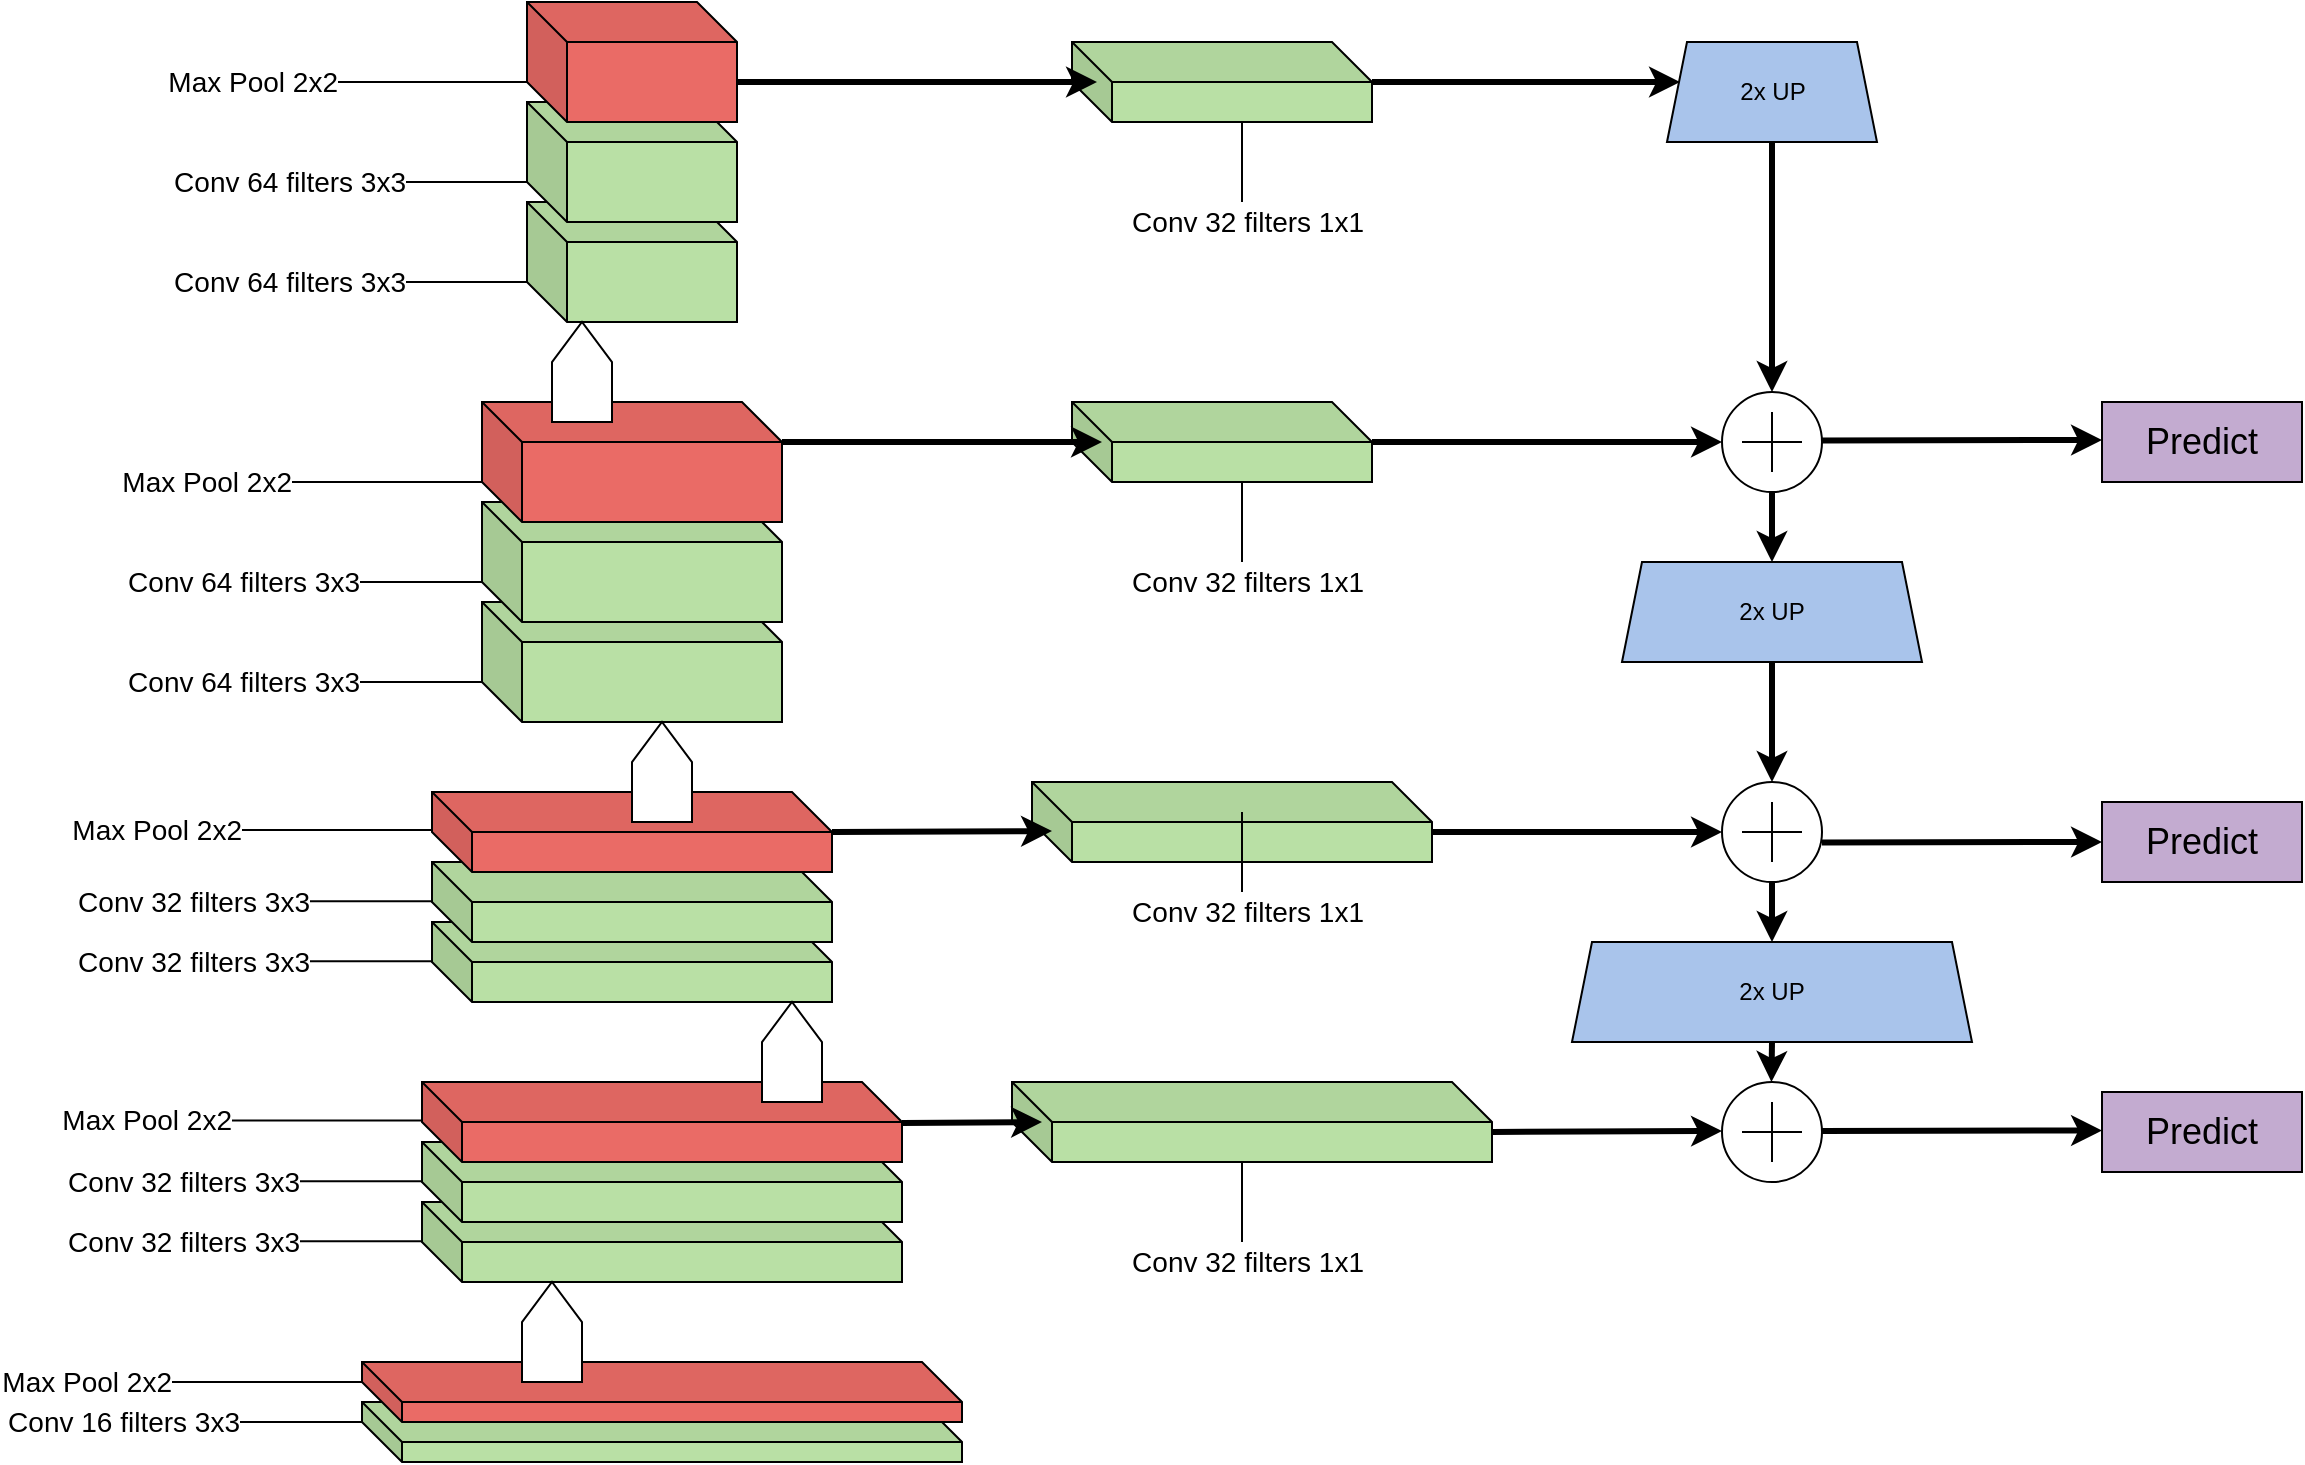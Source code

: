 <mxfile version="26.2.10">
  <diagram name="Page-1" id="cgG1jrs2fXxD-Q7CsUya">
    <mxGraphModel dx="2012" dy="1338" grid="1" gridSize="10" guides="1" tooltips="1" connect="1" arrows="1" fold="1" page="1" pageScale="1" pageWidth="850" pageHeight="1100" math="0" shadow="0">
      <root>
        <mxCell id="0" />
        <mxCell id="1" parent="0" />
        <mxCell id="2AT0uN6-z3SFojKmP_YD-1" value="" style="shape=cube;whiteSpace=wrap;html=1;boundedLbl=1;backgroundOutline=1;darkOpacity=0.05;darkOpacity2=0.1;fillColor=#B9E0A5;" vertex="1" parent="1">
          <mxGeometry x="240" y="860" width="300" height="30" as="geometry" />
        </mxCell>
        <mxCell id="2AT0uN6-z3SFojKmP_YD-3" value="" style="shape=cube;whiteSpace=wrap;html=1;boundedLbl=1;backgroundOutline=1;darkOpacity=0.05;darkOpacity2=0.1;fillColor=#B9E0A5;" vertex="1" parent="1">
          <mxGeometry x="270" y="760" width="240" height="40" as="geometry" />
        </mxCell>
        <mxCell id="2AT0uN6-z3SFojKmP_YD-4" value="" style="shape=cube;whiteSpace=wrap;html=1;boundedLbl=1;backgroundOutline=1;darkOpacity=0.05;darkOpacity2=0.1;fillColor=#EA6B66;" vertex="1" parent="1">
          <mxGeometry x="240" y="840" width="300" height="30" as="geometry" />
        </mxCell>
        <mxCell id="2AT0uN6-z3SFojKmP_YD-5" value="" style="shape=cube;whiteSpace=wrap;html=1;boundedLbl=1;backgroundOutline=1;darkOpacity=0.05;darkOpacity2=0.1;fillColor=#B9E0A5;" vertex="1" parent="1">
          <mxGeometry x="270" y="730" width="240" height="40" as="geometry" />
        </mxCell>
        <mxCell id="2AT0uN6-z3SFojKmP_YD-6" value="" style="shape=cube;whiteSpace=wrap;html=1;boundedLbl=1;backgroundOutline=1;darkOpacity=0.05;darkOpacity2=0.1;fillColor=#EA6B66;" vertex="1" parent="1">
          <mxGeometry x="270" y="700" width="240" height="40" as="geometry" />
        </mxCell>
        <mxCell id="2AT0uN6-z3SFojKmP_YD-7" value="" style="shape=cube;whiteSpace=wrap;html=1;boundedLbl=1;backgroundOutline=1;darkOpacity=0.05;darkOpacity2=0.1;fillColor=#B9E0A5;" vertex="1" parent="1">
          <mxGeometry x="275" y="620" width="200" height="40" as="geometry" />
        </mxCell>
        <mxCell id="2AT0uN6-z3SFojKmP_YD-8" value="" style="shape=cube;whiteSpace=wrap;html=1;boundedLbl=1;backgroundOutline=1;darkOpacity=0.05;darkOpacity2=0.1;fillColor=#B9E0A5;" vertex="1" parent="1">
          <mxGeometry x="275" y="590" width="200" height="40" as="geometry" />
        </mxCell>
        <mxCell id="2AT0uN6-z3SFojKmP_YD-10" value="" style="shape=cube;whiteSpace=wrap;html=1;boundedLbl=1;backgroundOutline=1;darkOpacity=0.05;darkOpacity2=0.1;fillColor=#B9E0A5;" vertex="1" parent="1">
          <mxGeometry x="300" y="460" width="150" height="60" as="geometry" />
        </mxCell>
        <mxCell id="2AT0uN6-z3SFojKmP_YD-11" value="" style="shape=cube;whiteSpace=wrap;html=1;boundedLbl=1;backgroundOutline=1;darkOpacity=0.05;darkOpacity2=0.1;fillColor=#B9E0A5;" vertex="1" parent="1">
          <mxGeometry x="300" y="410" width="150" height="60" as="geometry" />
        </mxCell>
        <mxCell id="2AT0uN6-z3SFojKmP_YD-12" value="" style="shape=cube;whiteSpace=wrap;html=1;boundedLbl=1;backgroundOutline=1;darkOpacity=0.05;darkOpacity2=0.1;fillColor=#EA6B66;" vertex="1" parent="1">
          <mxGeometry x="300" y="360" width="150" height="60" as="geometry" />
        </mxCell>
        <mxCell id="2AT0uN6-z3SFojKmP_YD-13" value="" style="shape=cube;whiteSpace=wrap;html=1;boundedLbl=1;backgroundOutline=1;darkOpacity=0.05;darkOpacity2=0.1;fillColor=#B9E0A5;" vertex="1" parent="1">
          <mxGeometry x="322.5" y="260" width="105" height="60" as="geometry" />
        </mxCell>
        <mxCell id="2AT0uN6-z3SFojKmP_YD-14" value="" style="shape=cube;whiteSpace=wrap;html=1;boundedLbl=1;backgroundOutline=1;darkOpacity=0.05;darkOpacity2=0.1;fillColor=#B9E0A5;" vertex="1" parent="1">
          <mxGeometry x="322.5" y="210" width="105" height="60" as="geometry" />
        </mxCell>
        <mxCell id="2AT0uN6-z3SFojKmP_YD-16" value="" style="html=1;shadow=0;dashed=0;align=center;verticalAlign=middle;shape=mxgraph.arrows2.arrow;dy=0;dx=20.05;direction=north;notch=0;" vertex="1" parent="1">
          <mxGeometry x="440" y="660" width="30" height="50" as="geometry" />
        </mxCell>
        <mxCell id="2AT0uN6-z3SFojKmP_YD-17" value="" style="html=1;shadow=0;dashed=0;align=center;verticalAlign=middle;shape=mxgraph.arrows2.arrow;dy=0;dx=20.05;direction=north;notch=0;" vertex="1" parent="1">
          <mxGeometry x="320" y="800" width="30" height="50" as="geometry" />
        </mxCell>
        <mxCell id="2AT0uN6-z3SFojKmP_YD-18" value="" style="html=1;shadow=0;dashed=0;align=center;verticalAlign=middle;shape=mxgraph.arrows2.arrow;dy=0;dx=20.05;direction=north;notch=0;" vertex="1" parent="1">
          <mxGeometry x="335" y="320" width="30" height="50" as="geometry" />
        </mxCell>
        <mxCell id="2AT0uN6-z3SFojKmP_YD-19" value="" style="shape=cube;whiteSpace=wrap;html=1;boundedLbl=1;backgroundOutline=1;darkOpacity=0.05;darkOpacity2=0.1;fillColor=#B9E0A5;" vertex="1" parent="1">
          <mxGeometry x="565" y="700" width="240" height="40" as="geometry" />
        </mxCell>
        <mxCell id="2AT0uN6-z3SFojKmP_YD-20" value="" style="shape=cube;whiteSpace=wrap;html=1;boundedLbl=1;backgroundOutline=1;darkOpacity=0.05;darkOpacity2=0.1;fillColor=#B9E0A5;" vertex="1" parent="1">
          <mxGeometry x="575" y="550" width="200" height="40" as="geometry" />
        </mxCell>
        <mxCell id="2AT0uN6-z3SFojKmP_YD-21" value="" style="shape=cube;whiteSpace=wrap;html=1;boundedLbl=1;backgroundOutline=1;darkOpacity=0.05;darkOpacity2=0.1;fillColor=#B9E0A5;" vertex="1" parent="1">
          <mxGeometry x="595" y="360" width="150" height="40" as="geometry" />
        </mxCell>
        <mxCell id="2AT0uN6-z3SFojKmP_YD-22" value="" style="endArrow=classic;html=1;rounded=0;strokeWidth=3;exitX=0;exitY=0;exitDx=150;exitDy=20;exitPerimeter=0;entryX=0.1;entryY=0.5;entryDx=0;entryDy=0;entryPerimeter=0;" edge="1" parent="1" source="2AT0uN6-z3SFojKmP_YD-12" target="2AT0uN6-z3SFojKmP_YD-21">
          <mxGeometry width="50" height="50" relative="1" as="geometry">
            <mxPoint x="450" y="460" as="sourcePoint" />
            <mxPoint x="610" y="460" as="targetPoint" />
          </mxGeometry>
        </mxCell>
        <mxCell id="2AT0uN6-z3SFojKmP_YD-23" value="" style="endArrow=classic;html=1;rounded=0;strokeWidth=3;exitX=0;exitY=0;exitDx=200;exitDy=20;exitPerimeter=0;" edge="1" parent="1" source="2AT0uN6-z3SFojKmP_YD-50">
          <mxGeometry width="50" height="50" relative="1" as="geometry">
            <mxPoint x="485" y="574.52" as="sourcePoint" />
            <mxPoint x="585" y="574.52" as="targetPoint" />
          </mxGeometry>
        </mxCell>
        <mxCell id="2AT0uN6-z3SFojKmP_YD-24" value="" style="endArrow=classic;html=1;rounded=0;strokeWidth=3;exitX=0;exitY=0;exitDx=240;exitDy=20;exitPerimeter=0;" edge="1" parent="1">
          <mxGeometry width="50" height="50" relative="1" as="geometry">
            <mxPoint x="510" y="720.48" as="sourcePoint" />
            <mxPoint x="580" y="720" as="targetPoint" />
          </mxGeometry>
        </mxCell>
        <mxCell id="2AT0uN6-z3SFojKmP_YD-25" value="2x UP" style="shape=trapezoid;perimeter=trapezoidPerimeter;whiteSpace=wrap;html=1;fixedSize=1;fillColor=#A9C4EB;size=10;" vertex="1" parent="1">
          <mxGeometry x="892.5" y="180" width="105" height="50" as="geometry" />
        </mxCell>
        <mxCell id="2AT0uN6-z3SFojKmP_YD-26" value="2x UP" style="shape=trapezoid;perimeter=trapezoidPerimeter;whiteSpace=wrap;html=1;fixedSize=1;fillColor=#A9C4EB;size=10;" vertex="1" parent="1">
          <mxGeometry x="870" y="440" width="150" height="50" as="geometry" />
        </mxCell>
        <mxCell id="2AT0uN6-z3SFojKmP_YD-27" value="2x UP" style="shape=trapezoid;perimeter=trapezoidPerimeter;whiteSpace=wrap;html=1;fixedSize=1;fillColor=#A9C4EB;size=10;" vertex="1" parent="1">
          <mxGeometry x="845" y="630" width="200" height="50" as="geometry" />
        </mxCell>
        <mxCell id="2AT0uN6-z3SFojKmP_YD-28" value="" style="endArrow=classic;html=1;rounded=0;strokeWidth=3;exitX=0.5;exitY=1;exitDx=0;exitDy=0;entryX=0.5;entryY=0;entryDx=0;entryDy=0;entryPerimeter=0;" edge="1" parent="1" source="2AT0uN6-z3SFojKmP_YD-25" target="2AT0uN6-z3SFojKmP_YD-36">
          <mxGeometry width="50" height="50" relative="1" as="geometry">
            <mxPoint x="460" y="360" as="sourcePoint" />
            <mxPoint x="945" y="350" as="targetPoint" />
          </mxGeometry>
        </mxCell>
        <mxCell id="2AT0uN6-z3SFojKmP_YD-29" value="" style="endArrow=classic;html=1;rounded=0;strokeWidth=3;entryX=0.5;entryY=0;entryDx=0;entryDy=0;exitX=0.5;exitY=1;exitDx=0;exitDy=0;exitPerimeter=0;" edge="1" parent="1" source="2AT0uN6-z3SFojKmP_YD-36" target="2AT0uN6-z3SFojKmP_YD-26">
          <mxGeometry width="50" height="50" relative="1" as="geometry">
            <mxPoint x="945" y="380" as="sourcePoint" />
            <mxPoint x="955" y="367.5" as="targetPoint" />
          </mxGeometry>
        </mxCell>
        <mxCell id="2AT0uN6-z3SFojKmP_YD-30" value="" style="endArrow=classic;html=1;rounded=0;strokeWidth=3;exitX=0.5;exitY=1;exitDx=0;exitDy=0;entryX=0.5;entryY=0;entryDx=0;entryDy=0;entryPerimeter=0;" edge="1" parent="1" source="2AT0uN6-z3SFojKmP_YD-26" target="2AT0uN6-z3SFojKmP_YD-37">
          <mxGeometry width="50" height="50" relative="1" as="geometry">
            <mxPoint x="955" y="390" as="sourcePoint" />
            <mxPoint x="945" y="520" as="targetPoint" />
          </mxGeometry>
        </mxCell>
        <mxCell id="2AT0uN6-z3SFojKmP_YD-31" value="" style="endArrow=classic;html=1;rounded=0;strokeWidth=3;entryX=0.5;entryY=0;entryDx=0;entryDy=0;exitX=0.5;exitY=1;exitDx=0;exitDy=0;exitPerimeter=0;" edge="1" parent="1" source="2AT0uN6-z3SFojKmP_YD-37" target="2AT0uN6-z3SFojKmP_YD-27">
          <mxGeometry width="50" height="50" relative="1" as="geometry">
            <mxPoint x="945" y="580" as="sourcePoint" />
            <mxPoint x="955" y="530" as="targetPoint" />
          </mxGeometry>
        </mxCell>
        <mxCell id="2AT0uN6-z3SFojKmP_YD-32" value="" style="endArrow=classic;html=1;rounded=0;strokeWidth=3;entryX=0.5;entryY=0;entryDx=0;entryDy=0;exitX=0.5;exitY=1;exitDx=0;exitDy=0;" edge="1" parent="1" source="2AT0uN6-z3SFojKmP_YD-27">
          <mxGeometry width="50" height="50" relative="1" as="geometry">
            <mxPoint x="944.71" y="670" as="sourcePoint" />
            <mxPoint x="944.71" y="700" as="targetPoint" />
          </mxGeometry>
        </mxCell>
        <mxCell id="2AT0uN6-z3SFojKmP_YD-33" value="" style="endArrow=classic;html=1;rounded=0;strokeWidth=3;entryX=0;entryY=0.5;entryDx=0;entryDy=0;" edge="1" parent="1">
          <mxGeometry width="50" height="50" relative="1" as="geometry">
            <mxPoint x="745" y="380" as="sourcePoint" />
            <mxPoint x="920" y="380" as="targetPoint" />
          </mxGeometry>
        </mxCell>
        <mxCell id="2AT0uN6-z3SFojKmP_YD-34" value="" style="endArrow=classic;html=1;rounded=0;strokeWidth=3;entryX=0;entryY=0.5;entryDx=0;entryDy=0;exitX=1;exitY=0.626;exitDx=0;exitDy=0;exitPerimeter=0;" edge="1" parent="1" source="2AT0uN6-z3SFojKmP_YD-20">
          <mxGeometry width="50" height="50" relative="1" as="geometry">
            <mxPoint x="795" y="575" as="sourcePoint" />
            <mxPoint x="920" y="575" as="targetPoint" />
          </mxGeometry>
        </mxCell>
        <mxCell id="2AT0uN6-z3SFojKmP_YD-35" value="" style="endArrow=classic;html=1;rounded=0;strokeWidth=3;entryX=0;entryY=0.5;entryDx=0;entryDy=0;" edge="1" parent="1">
          <mxGeometry width="50" height="50" relative="1" as="geometry">
            <mxPoint x="805" y="725" as="sourcePoint" />
            <mxPoint x="920" y="724.5" as="targetPoint" />
          </mxGeometry>
        </mxCell>
        <mxCell id="2AT0uN6-z3SFojKmP_YD-36" value="" style="verticalLabelPosition=bottom;shadow=0;dashed=0;align=center;html=1;verticalAlign=top;shape=mxgraph.electrical.abstract.summation_point;" vertex="1" parent="1">
          <mxGeometry x="920" y="355" width="50" height="50" as="geometry" />
        </mxCell>
        <mxCell id="2AT0uN6-z3SFojKmP_YD-37" value="" style="verticalLabelPosition=bottom;shadow=0;dashed=0;align=center;html=1;verticalAlign=top;shape=mxgraph.electrical.abstract.summation_point;" vertex="1" parent="1">
          <mxGeometry x="920" y="550" width="50" height="50" as="geometry" />
        </mxCell>
        <mxCell id="2AT0uN6-z3SFojKmP_YD-38" value="" style="verticalLabelPosition=bottom;shadow=0;dashed=0;align=center;html=1;verticalAlign=top;shape=mxgraph.electrical.abstract.summation_point;" vertex="1" parent="1">
          <mxGeometry x="920" y="700" width="50" height="50" as="geometry" />
        </mxCell>
        <mxCell id="2AT0uN6-z3SFojKmP_YD-47" value="" style="shape=cube;whiteSpace=wrap;html=1;boundedLbl=1;backgroundOutline=1;darkOpacity=0.05;darkOpacity2=0.1;fillColor=#B9E0A5;" vertex="1" parent="1">
          <mxGeometry x="595" y="180" width="150" height="40" as="geometry" />
        </mxCell>
        <mxCell id="2AT0uN6-z3SFojKmP_YD-48" value="" style="endArrow=classic;html=1;rounded=0;strokeWidth=3;exitX=1;exitY=1;exitDx=0;exitDy=0;exitPerimeter=0;entryX=0.1;entryY=0.5;entryDx=0;entryDy=0;entryPerimeter=0;" edge="1" parent="1">
          <mxGeometry width="50" height="50" relative="1" as="geometry">
            <mxPoint x="425" y="200.0" as="sourcePoint" />
            <mxPoint x="607.5" y="200" as="targetPoint" />
          </mxGeometry>
        </mxCell>
        <mxCell id="2AT0uN6-z3SFojKmP_YD-49" value="" style="endArrow=classic;html=1;rounded=0;strokeWidth=3;exitX=0;exitY=0;exitDx=150;exitDy=20;exitPerimeter=0;" edge="1" parent="1">
          <mxGeometry width="50" height="50" relative="1" as="geometry">
            <mxPoint x="745" y="200" as="sourcePoint" />
            <mxPoint x="899" y="200" as="targetPoint" />
          </mxGeometry>
        </mxCell>
        <mxCell id="2AT0uN6-z3SFojKmP_YD-50" value="" style="shape=cube;whiteSpace=wrap;html=1;boundedLbl=1;backgroundOutline=1;darkOpacity=0.05;darkOpacity2=0.1;fillColor=#EA6B66;" vertex="1" parent="1">
          <mxGeometry x="275" y="555" width="200" height="40" as="geometry" />
        </mxCell>
        <mxCell id="2AT0uN6-z3SFojKmP_YD-51" value="" style="html=1;shadow=0;dashed=0;align=center;verticalAlign=middle;shape=mxgraph.arrows2.arrow;dy=0;dx=20.05;direction=north;notch=0;" vertex="1" parent="1">
          <mxGeometry x="375" y="520" width="30" height="50" as="geometry" />
        </mxCell>
        <mxCell id="2AT0uN6-z3SFojKmP_YD-52" value="" style="shape=cube;whiteSpace=wrap;html=1;boundedLbl=1;backgroundOutline=1;darkOpacity=0.05;darkOpacity2=0.1;fillColor=#EA6B66;" vertex="1" parent="1">
          <mxGeometry x="322.5" y="160" width="105" height="60" as="geometry" />
        </mxCell>
        <mxCell id="2AT0uN6-z3SFojKmP_YD-55" value="&lt;font style=&quot;font-size: 14px;&quot;&gt;Conv 16 filters 3x3&lt;/font&gt;" style="endArrow=none;html=1;rounded=0;align=right;entryX=0;entryY=0;entryDx=0;entryDy=10;entryPerimeter=0;" edge="1" parent="1" target="2AT0uN6-z3SFojKmP_YD-1">
          <mxGeometry width="50" height="50" relative="1" as="geometry">
            <mxPoint x="120" y="870" as="sourcePoint" />
            <mxPoint x="240" y="874" as="targetPoint" />
          </mxGeometry>
        </mxCell>
        <mxCell id="2AT0uN6-z3SFojKmP_YD-57" value="&lt;font style=&quot;font-size: 14px;&quot;&gt;Max Pool 2x2&lt;/font&gt;" style="endArrow=none;html=1;rounded=0;align=right;labelPosition=left;verticalLabelPosition=middle;verticalAlign=middle;spacingRight=34;entryX=0;entryY=0;entryDx=0;entryDy=10;entryPerimeter=0;" edge="1" parent="1" target="2AT0uN6-z3SFojKmP_YD-4">
          <mxGeometry x="-0.002" width="50" height="50" relative="1" as="geometry">
            <mxPoint x="120" y="850" as="sourcePoint" />
            <mxPoint x="250" y="880" as="targetPoint" />
            <mxPoint as="offset" />
          </mxGeometry>
        </mxCell>
        <mxCell id="2AT0uN6-z3SFojKmP_YD-58" value="&lt;font style=&quot;font-size: 14px;&quot;&gt;Conv 32 filters 3x3&lt;/font&gt;" style="endArrow=none;html=1;rounded=0;align=right;entryX=0;entryY=0;entryDx=0;entryDy=10;entryPerimeter=0;" edge="1" parent="1">
          <mxGeometry width="50" height="50" relative="1" as="geometry">
            <mxPoint x="150" y="779.63" as="sourcePoint" />
            <mxPoint x="270" y="779.63" as="targetPoint" />
            <mxPoint as="offset" />
          </mxGeometry>
        </mxCell>
        <mxCell id="2AT0uN6-z3SFojKmP_YD-59" value="&lt;font style=&quot;font-size: 14px;&quot;&gt;Conv 32 filters 3x3&lt;/font&gt;" style="endArrow=none;html=1;rounded=0;align=right;entryX=0;entryY=0;entryDx=0;entryDy=10;entryPerimeter=0;" edge="1" parent="1">
          <mxGeometry width="50" height="50" relative="1" as="geometry">
            <mxPoint x="150" y="749.63" as="sourcePoint" />
            <mxPoint x="270" y="749.63" as="targetPoint" />
            <mxPoint as="offset" />
          </mxGeometry>
        </mxCell>
        <mxCell id="2AT0uN6-z3SFojKmP_YD-60" value="&lt;font style=&quot;font-size: 14px;&quot;&gt;Max Pool 2x2&lt;/font&gt;" style="endArrow=none;html=1;rounded=0;align=right;labelPosition=left;verticalLabelPosition=middle;verticalAlign=middle;spacingRight=34;entryX=0;entryY=0;entryDx=0;entryDy=10;entryPerimeter=0;" edge="1" parent="1">
          <mxGeometry x="-0.002" width="50" height="50" relative="1" as="geometry">
            <mxPoint x="150" y="719.26" as="sourcePoint" />
            <mxPoint x="270" y="719.26" as="targetPoint" />
            <mxPoint as="offset" />
          </mxGeometry>
        </mxCell>
        <mxCell id="2AT0uN6-z3SFojKmP_YD-61" value="&lt;font style=&quot;font-size: 14px;&quot;&gt;Max Pool 2x2&lt;/font&gt;" style="endArrow=none;html=1;rounded=0;align=right;labelPosition=left;verticalLabelPosition=middle;verticalAlign=middle;spacingRight=34;entryX=0;entryY=0;entryDx=0;entryDy=10;entryPerimeter=0;" edge="1" parent="1">
          <mxGeometry x="-0.002" width="50" height="50" relative="1" as="geometry">
            <mxPoint x="155" y="574" as="sourcePoint" />
            <mxPoint x="275" y="574" as="targetPoint" />
            <mxPoint as="offset" />
          </mxGeometry>
        </mxCell>
        <mxCell id="2AT0uN6-z3SFojKmP_YD-62" value="&lt;font style=&quot;font-size: 14px;&quot;&gt;Max Pool 2x2&lt;/font&gt;" style="endArrow=none;html=1;rounded=0;align=right;labelPosition=left;verticalLabelPosition=middle;verticalAlign=middle;spacingRight=34;entryX=0;entryY=0;entryDx=0;entryDy=10;entryPerimeter=0;" edge="1" parent="1">
          <mxGeometry x="-0.002" width="50" height="50" relative="1" as="geometry">
            <mxPoint x="180" y="400" as="sourcePoint" />
            <mxPoint x="300" y="400" as="targetPoint" />
            <mxPoint as="offset" />
          </mxGeometry>
        </mxCell>
        <mxCell id="2AT0uN6-z3SFojKmP_YD-63" value="&lt;font style=&quot;font-size: 14px;&quot;&gt;Max Pool 2x2&lt;/font&gt;" style="endArrow=none;html=1;rounded=0;align=right;labelPosition=left;verticalLabelPosition=middle;verticalAlign=middle;spacingRight=34;entryX=0;entryY=0;entryDx=0;entryDy=10;entryPerimeter=0;" edge="1" parent="1">
          <mxGeometry x="-0.002" width="50" height="50" relative="1" as="geometry">
            <mxPoint x="202.5" y="200" as="sourcePoint" />
            <mxPoint x="322.5" y="200" as="targetPoint" />
            <mxPoint as="offset" />
          </mxGeometry>
        </mxCell>
        <mxCell id="2AT0uN6-z3SFojKmP_YD-66" value="&lt;font style=&quot;font-size: 14px;&quot;&gt;Conv 32 filters 3x3&lt;/font&gt;" style="endArrow=none;html=1;rounded=0;align=right;entryX=0;entryY=0;entryDx=0;entryDy=10;entryPerimeter=0;" edge="1" parent="1">
          <mxGeometry width="50" height="50" relative="1" as="geometry">
            <mxPoint x="155" y="639.63" as="sourcePoint" />
            <mxPoint x="275" y="639.63" as="targetPoint" />
            <mxPoint as="offset" />
          </mxGeometry>
        </mxCell>
        <mxCell id="2AT0uN6-z3SFojKmP_YD-67" value="&lt;font style=&quot;font-size: 14px;&quot;&gt;Conv 32 filters 3x3&lt;/font&gt;" style="endArrow=none;html=1;rounded=0;align=right;entryX=0;entryY=0;entryDx=0;entryDy=10;entryPerimeter=0;" edge="1" parent="1">
          <mxGeometry width="50" height="50" relative="1" as="geometry">
            <mxPoint x="155" y="609.63" as="sourcePoint" />
            <mxPoint x="275" y="609.63" as="targetPoint" />
            <mxPoint as="offset" />
          </mxGeometry>
        </mxCell>
        <mxCell id="2AT0uN6-z3SFojKmP_YD-68" value="&lt;font style=&quot;font-size: 14px;&quot;&gt;Conv 64 filters 3x3&lt;/font&gt;" style="endArrow=none;html=1;rounded=0;align=right;entryX=0;entryY=0;entryDx=0;entryDy=10;entryPerimeter=0;" edge="1" parent="1">
          <mxGeometry width="50" height="50" relative="1" as="geometry">
            <mxPoint x="180" y="500" as="sourcePoint" />
            <mxPoint x="300" y="500" as="targetPoint" />
            <mxPoint as="offset" />
          </mxGeometry>
        </mxCell>
        <mxCell id="2AT0uN6-z3SFojKmP_YD-69" value="&lt;font style=&quot;font-size: 14px;&quot;&gt;Conv 64 filters 3x3&lt;/font&gt;" style="endArrow=none;html=1;rounded=0;align=right;entryX=0;entryY=0;entryDx=0;entryDy=10;entryPerimeter=0;" edge="1" parent="1">
          <mxGeometry width="50" height="50" relative="1" as="geometry">
            <mxPoint x="180" y="450" as="sourcePoint" />
            <mxPoint x="300" y="450" as="targetPoint" />
            <mxPoint as="offset" />
          </mxGeometry>
        </mxCell>
        <mxCell id="2AT0uN6-z3SFojKmP_YD-70" value="&lt;font style=&quot;font-size: 14px;&quot;&gt;Conv 64 filters 3x3&lt;/font&gt;" style="endArrow=none;html=1;rounded=0;align=right;entryX=0;entryY=0;entryDx=0;entryDy=10;entryPerimeter=0;" edge="1" parent="1">
          <mxGeometry width="50" height="50" relative="1" as="geometry">
            <mxPoint x="202.5" y="300" as="sourcePoint" />
            <mxPoint x="322.5" y="300" as="targetPoint" />
            <mxPoint as="offset" />
          </mxGeometry>
        </mxCell>
        <mxCell id="2AT0uN6-z3SFojKmP_YD-71" value="&lt;font style=&quot;font-size: 14px;&quot;&gt;Conv 64 filters 3x3&lt;/font&gt;" style="endArrow=none;html=1;rounded=0;align=right;entryX=0;entryY=0;entryDx=0;entryDy=10;entryPerimeter=0;" edge="1" parent="1">
          <mxGeometry width="50" height="50" relative="1" as="geometry">
            <mxPoint x="202.5" y="250" as="sourcePoint" />
            <mxPoint x="322.5" y="250" as="targetPoint" />
            <mxPoint as="offset" />
          </mxGeometry>
        </mxCell>
        <mxCell id="2AT0uN6-z3SFojKmP_YD-72" value="&lt;font style=&quot;font-size: 14px;&quot;&gt;Conv 32 filters&amp;nbsp;&lt;/font&gt;&lt;span style=&quot;font-size: 14px;&quot;&gt;1x1&lt;/span&gt;" style="endArrow=none;html=1;rounded=0;align=right;spacing=-60;" edge="1" parent="1">
          <mxGeometry x="-1" y="-10" width="50" height="50" relative="1" as="geometry">
            <mxPoint x="680" y="260" as="sourcePoint" />
            <mxPoint x="680" y="220" as="targetPoint" />
            <mxPoint x="-10" y="10" as="offset" />
          </mxGeometry>
        </mxCell>
        <mxCell id="2AT0uN6-z3SFojKmP_YD-73" value="&lt;font style=&quot;font-size: 14px;&quot;&gt;Conv 32 filters&amp;nbsp;&lt;/font&gt;&lt;span style=&quot;font-size: 14px;&quot;&gt;1x1&lt;/span&gt;" style="endArrow=none;html=1;rounded=0;align=right;spacing=-60;" edge="1" parent="1">
          <mxGeometry x="-1" y="-10" width="50" height="50" relative="1" as="geometry">
            <mxPoint x="680" y="440" as="sourcePoint" />
            <mxPoint x="680" y="400" as="targetPoint" />
            <mxPoint x="-10" y="10" as="offset" />
          </mxGeometry>
        </mxCell>
        <mxCell id="2AT0uN6-z3SFojKmP_YD-74" value="&lt;font style=&quot;font-size: 14px;&quot;&gt;Conv 32 filters&amp;nbsp;&lt;/font&gt;&lt;span style=&quot;font-size: 14px;&quot;&gt;1x1&lt;/span&gt;" style="endArrow=none;html=1;rounded=0;align=right;spacing=-60;" edge="1" parent="1">
          <mxGeometry x="-1" y="-10" width="50" height="50" relative="1" as="geometry">
            <mxPoint x="680" y="605" as="sourcePoint" />
            <mxPoint x="680" y="565" as="targetPoint" />
            <mxPoint x="-10" y="10" as="offset" />
          </mxGeometry>
        </mxCell>
        <mxCell id="2AT0uN6-z3SFojKmP_YD-75" value="&lt;font style=&quot;font-size: 14px;&quot;&gt;Conv 32 filters&amp;nbsp;&lt;/font&gt;&lt;span style=&quot;font-size: 14px;&quot;&gt;1x1&lt;/span&gt;" style="endArrow=none;html=1;rounded=0;align=right;spacing=-60;" edge="1" parent="1">
          <mxGeometry x="-1" y="-10" width="50" height="50" relative="1" as="geometry">
            <mxPoint x="680" y="780" as="sourcePoint" />
            <mxPoint x="680" y="740" as="targetPoint" />
            <mxPoint x="-10" y="10" as="offset" />
          </mxGeometry>
        </mxCell>
        <mxCell id="2AT0uN6-z3SFojKmP_YD-84" value="" style="endArrow=classic;html=1;rounded=0;strokeWidth=3;" edge="1" parent="1">
          <mxGeometry width="50" height="50" relative="1" as="geometry">
            <mxPoint x="970" y="379.23" as="sourcePoint" />
            <mxPoint x="1110" y="379" as="targetPoint" />
          </mxGeometry>
        </mxCell>
        <mxCell id="2AT0uN6-z3SFojKmP_YD-85" value="" style="endArrow=classic;html=1;rounded=0;strokeWidth=3;" edge="1" parent="1">
          <mxGeometry width="50" height="50" relative="1" as="geometry">
            <mxPoint x="970" y="580.23" as="sourcePoint" />
            <mxPoint x="1110" y="580" as="targetPoint" />
          </mxGeometry>
        </mxCell>
        <mxCell id="2AT0uN6-z3SFojKmP_YD-86" value="" style="endArrow=classic;html=1;rounded=0;strokeWidth=3;" edge="1" parent="1">
          <mxGeometry width="50" height="50" relative="1" as="geometry">
            <mxPoint x="970" y="724.46" as="sourcePoint" />
            <mxPoint x="1110" y="724.23" as="targetPoint" />
          </mxGeometry>
        </mxCell>
        <mxCell id="2AT0uN6-z3SFojKmP_YD-87" value="&lt;font style=&quot;font-size: 18px;&quot;&gt;Predict&lt;/font&gt;" style="rounded=0;whiteSpace=wrap;html=1;fillColor=#C3ABD0;" vertex="1" parent="1">
          <mxGeometry x="1110" y="360" width="100" height="40" as="geometry" />
        </mxCell>
        <mxCell id="2AT0uN6-z3SFojKmP_YD-88" value="&lt;font style=&quot;font-size: 18px;&quot;&gt;Predict&lt;/font&gt;" style="rounded=0;whiteSpace=wrap;html=1;fillColor=#C3ABD0;" vertex="1" parent="1">
          <mxGeometry x="1110" y="560" width="100" height="40" as="geometry" />
        </mxCell>
        <mxCell id="2AT0uN6-z3SFojKmP_YD-89" value="&lt;font style=&quot;font-size: 18px;&quot;&gt;Predict&lt;/font&gt;" style="rounded=0;whiteSpace=wrap;html=1;fillColor=#C3ABD0;" vertex="1" parent="1">
          <mxGeometry x="1110" y="705" width="100" height="40" as="geometry" />
        </mxCell>
      </root>
    </mxGraphModel>
  </diagram>
</mxfile>
